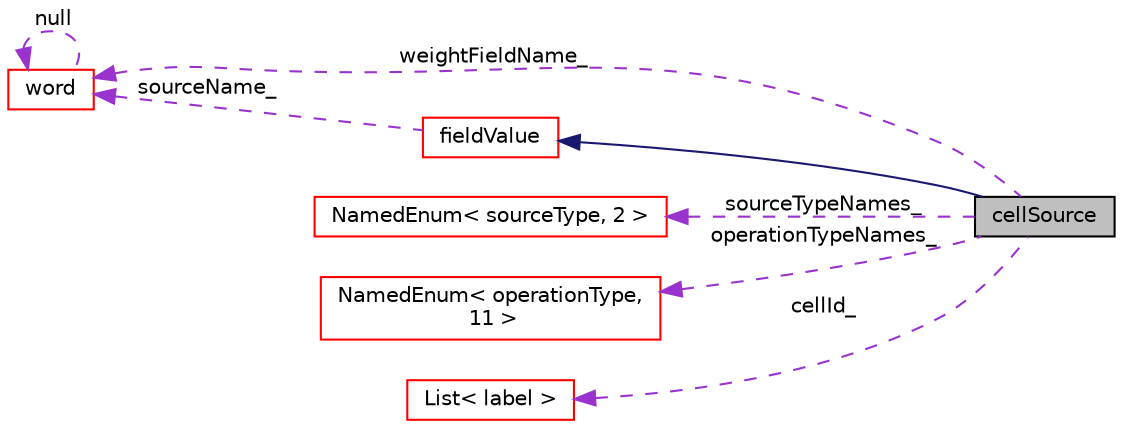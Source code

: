 digraph "cellSource"
{
  bgcolor="transparent";
  edge [fontname="Helvetica",fontsize="10",labelfontname="Helvetica",labelfontsize="10"];
  node [fontname="Helvetica",fontsize="10",shape=record];
  rankdir="LR";
  Node1 [label="cellSource",height=0.2,width=0.4,color="black", fillcolor="grey75", style="filled", fontcolor="black"];
  Node2 -> Node1 [dir="back",color="midnightblue",fontsize="10",style="solid",fontname="Helvetica"];
  Node2 [label="fieldValue",height=0.2,width=0.4,color="red",URL="$a00784.html"];
  Node3 -> Node2 [dir="back",color="darkorchid3",fontsize="10",style="dashed",label=" sourceName_" ,fontname="Helvetica"];
  Node3 [label="word",height=0.2,width=0.4,color="red",URL="$a02985.html",tooltip="A class for handling words, derived from string. "];
  Node3 -> Node3 [dir="back",color="darkorchid3",fontsize="10",style="dashed",label=" null" ,fontname="Helvetica"];
  Node4 -> Node1 [dir="back",color="darkorchid3",fontsize="10",style="dashed",label=" sourceTypeNames_" ,fontname="Helvetica"];
  Node4 [label="NamedEnum\< sourceType, 2 \>",height=0.2,width=0.4,color="red",URL="$a01608.html"];
  Node5 -> Node1 [dir="back",color="darkorchid3",fontsize="10",style="dashed",label=" operationTypeNames_" ,fontname="Helvetica"];
  Node5 [label="NamedEnum\< operationType,\l 11 \>",height=0.2,width=0.4,color="red",URL="$a01608.html"];
  Node6 -> Node1 [dir="back",color="darkorchid3",fontsize="10",style="dashed",label=" cellId_" ,fontname="Helvetica"];
  Node6 [label="List\< label \>",height=0.2,width=0.4,color="red",URL="$a01397.html"];
  Node3 -> Node1 [dir="back",color="darkorchid3",fontsize="10",style="dashed",label=" weightFieldName_" ,fontname="Helvetica"];
}
